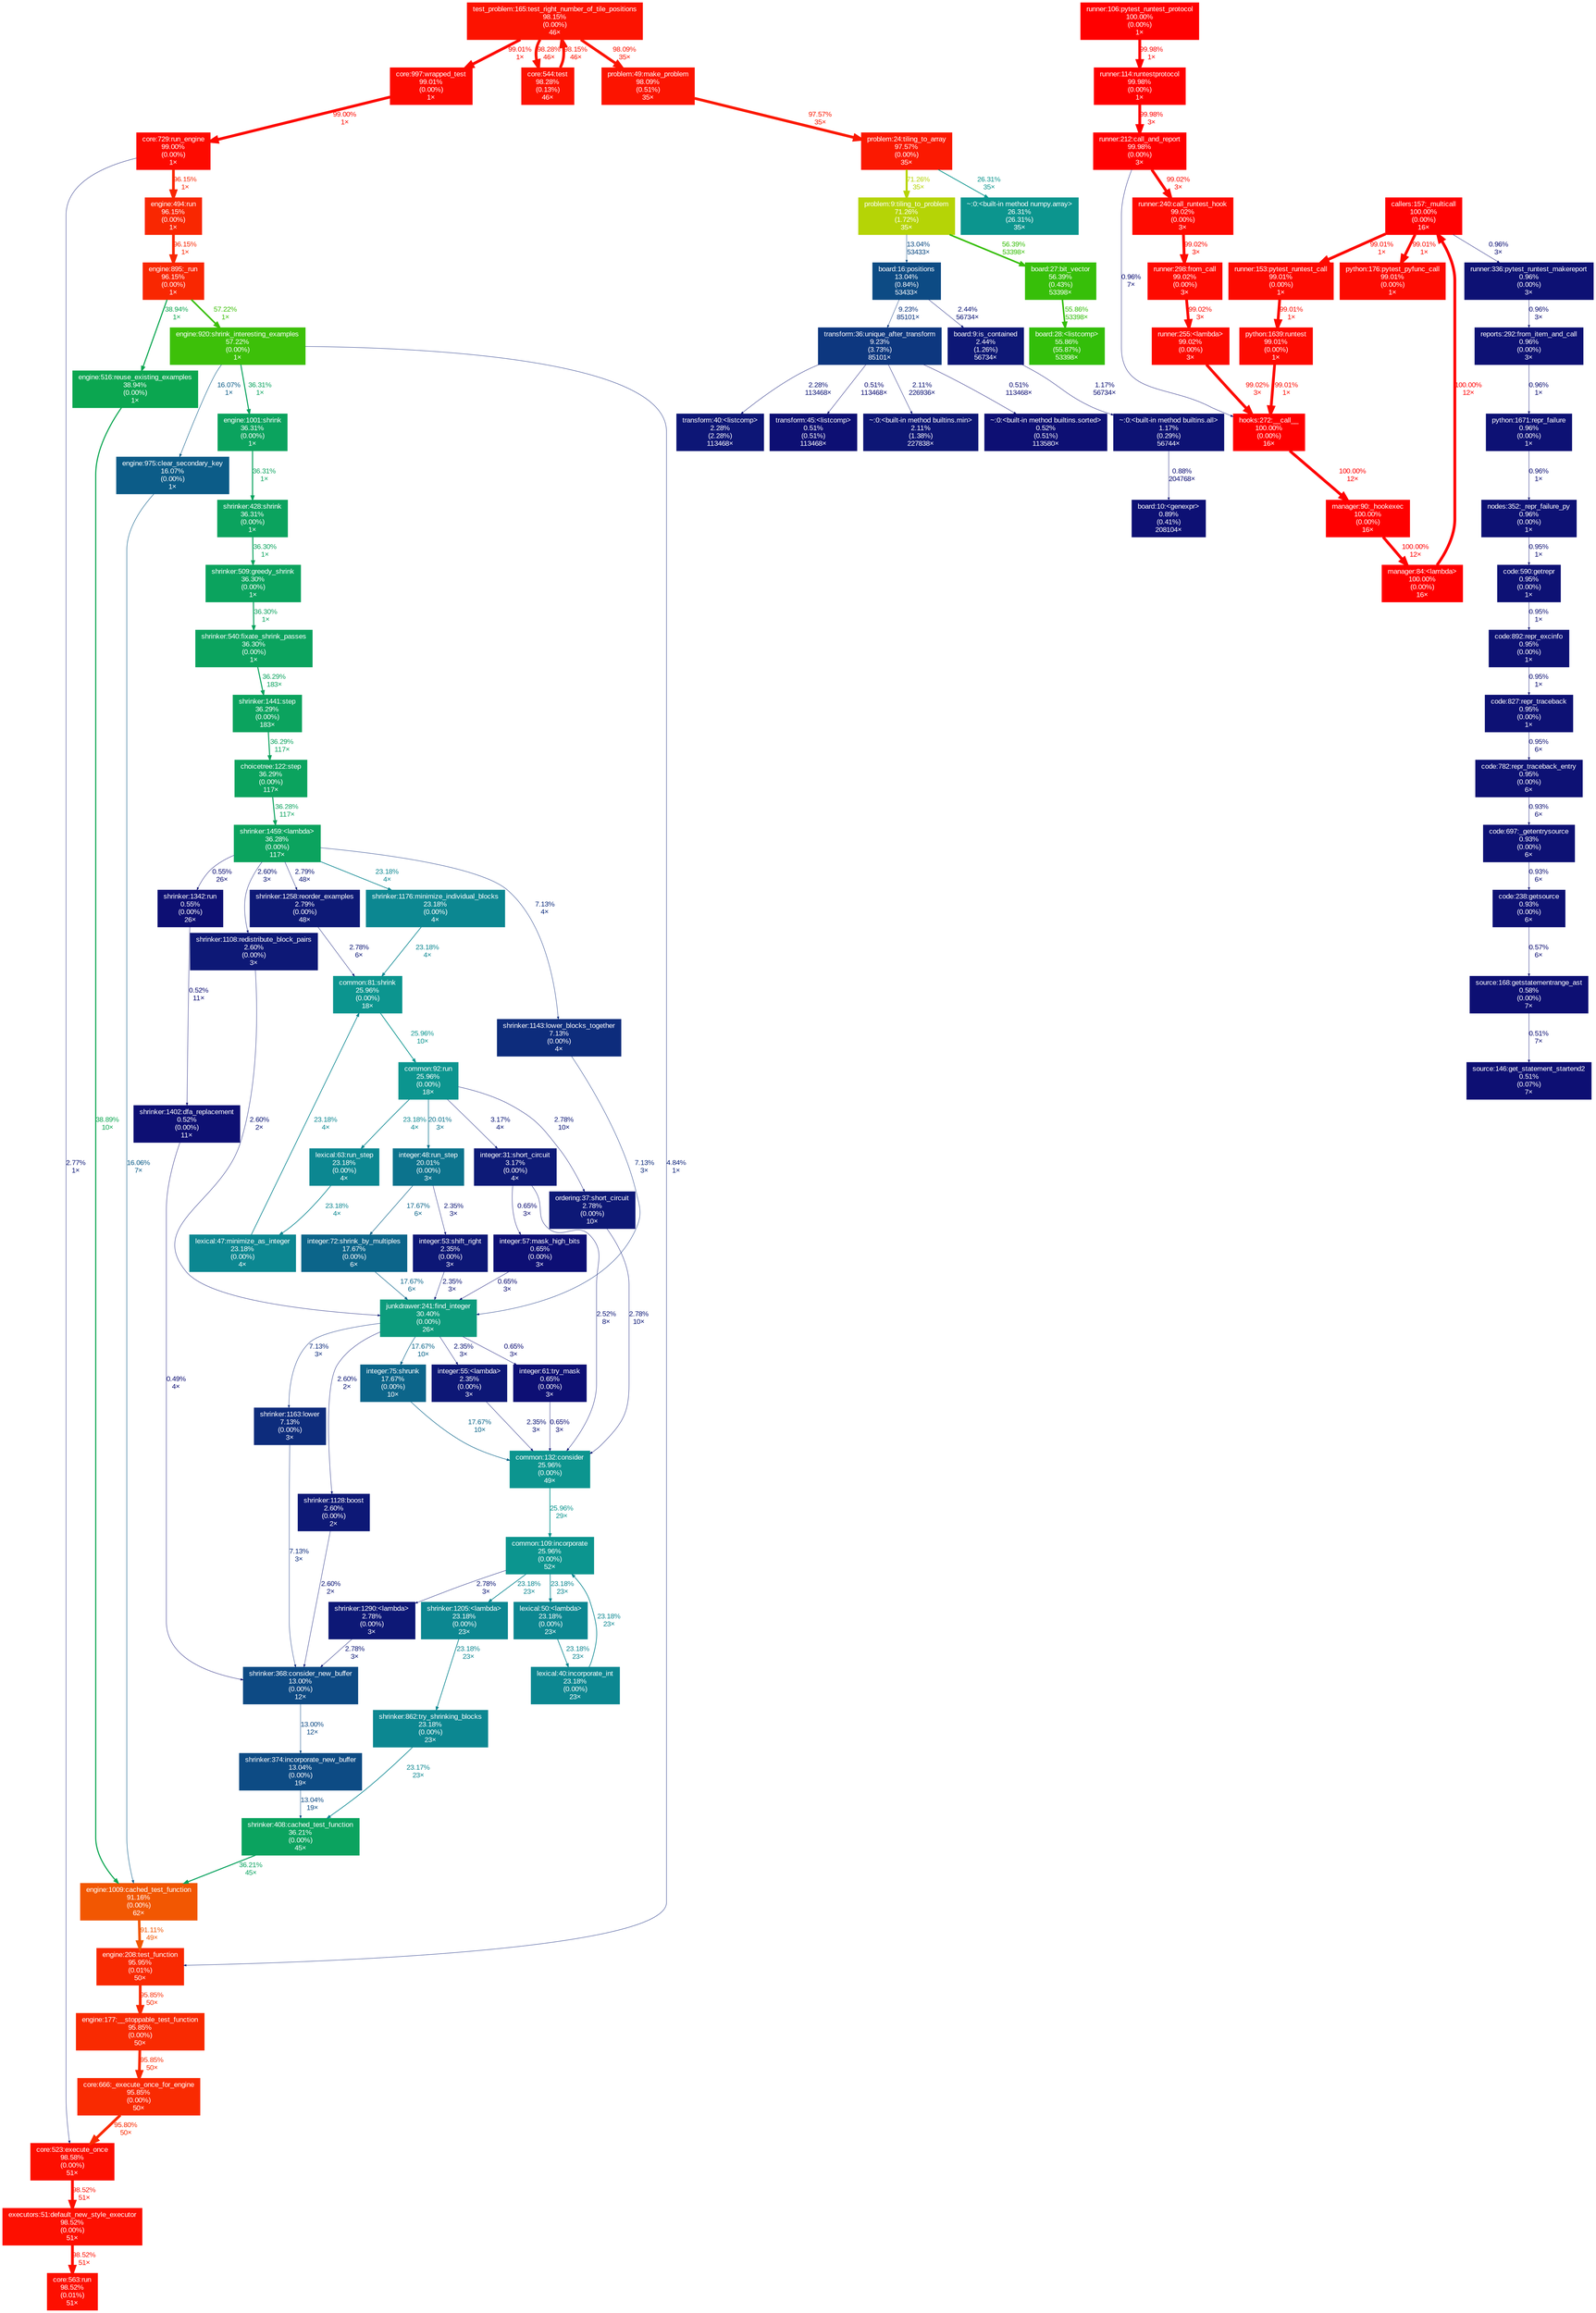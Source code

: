 digraph {
	graph [fontname=Arial, nodesep=0.125, ranksep=0.25];
	node [fontcolor=white, fontname=Arial, height=0, shape=box, style=filled, width=0];
	edge [fontname=Arial];
	5 [color="#fd0a00", fontcolor="#ffffff", fontsize="10.00", label="core:997:wrapped_test\n99.01%\n(0.00%)\n1×", tooltip="/home/jack/.cache/pypoetry/virtualenvs/polyomino-MVGlm9jS-py3.7/lib/python3.7/site-packages/hypothesis/core.py"];
	5 -> 186 [arrowsize="1.00", color="#fd0a00", fontcolor="#fd0a00", fontsize="10.00", label="99.00%\n1×", labeldistance="3.96", penwidth="3.96"];
	8 [color="#ff0000", fontcolor="#ffffff", fontsize="10.00", label="callers:157:_multicall\n100.00%\n(0.00%)\n16×", tooltip="/home/jack/.cache/pypoetry/virtualenvs/polyomino-MVGlm9jS-py3.7/lib/python3.7/site-packages/pluggy/callers.py"];
	8 -> 1059 [arrowsize="1.00", color="#fd0a00", fontcolor="#fd0a00", fontsize="10.00", label="99.01%\n1×", labeldistance="3.96", penwidth="3.96"];
	8 -> 1084 [arrowsize="0.35", color="#0d1174", fontcolor="#0d1174", fontsize="10.00", label="0.96%\n3×", labeldistance="0.50", penwidth="0.50"];
	8 -> 1095 [arrowsize="1.00", color="#fd0a00", fontcolor="#fd0a00", fontsize="10.00", label="99.01%\n1×", labeldistance="3.96", penwidth="3.96"];
	46 [color="#f92a01", fontcolor="#ffffff", fontsize="10.00", label="core:666:_execute_once_for_engine\n95.85%\n(0.00%)\n50×", tooltip="/home/jack/.cache/pypoetry/virtualenvs/polyomino-MVGlm9jS-py3.7/lib/python3.7/site-packages/hypothesis/core.py"];
	46 -> 814 [arrowsize="0.98", color="#f92b01", fontcolor="#f92b01", fontsize="10.00", label="95.80%\n50×", labeldistance="3.83", penwidth="3.83"];
	68 [color="#f92901", fontcolor="#ffffff", fontsize="10.00", label="engine:208:test_function\n95.95%\n(0.01%)\n50×", tooltip="/home/jack/.cache/pypoetry/virtualenvs/polyomino-MVGlm9jS-py3.7/lib/python3.7/site-packages/hypothesis/internal/conjecture/engine.py"];
	68 -> 425 [arrowsize="0.98", color="#f92a01", fontcolor="#f92a01", fontsize="10.00", label="95.85%\n50×", labeldistance="3.83", penwidth="3.83"];
	71 [color="#0d0f73", fontcolor="#ffffff", fontsize="10.00", label="source:168:getstatementrange_ast\n0.58%\n(0.00%)\n7×", tooltip="/home/jack/.cache/pypoetry/virtualenvs/polyomino-MVGlm9jS-py3.7/lib/python3.7/site-packages/_pytest/_code/source.py"];
	71 -> 236 [arrowsize="0.35", color="#0d0f73", fontcolor="#0d0f73", fontsize="10.00", label="0.51%\n7×", labeldistance="0.50", penwidth="0.50"];
	115 [color="#0d377f", fontcolor="#ffffff", fontsize="10.00", label="transform:36:unique_after_transform\n9.23%\n(3.73%)\n85101×", tooltip="/home/jack/polyomino/polyomino/transform.py"];
	115 -> 640 [arrowsize="0.35", color="#0d1675", fontcolor="#0d1675", fontsize="10.00", label="2.11%\n226936×", labeldistance="0.50", penwidth="0.50"];
	115 -> 655 [arrowsize="0.35", color="#0d0f73", fontcolor="#0d0f73", fontsize="10.00", label="0.51%\n113468×", labeldistance="0.50", penwidth="0.50"];
	115 -> 685 [arrowsize="0.35", color="#0d1676", fontcolor="#0d1676", fontsize="10.00", label="2.28%\n113468×", labeldistance="0.50", penwidth="0.50"];
	115 -> 689 [arrowsize="0.35", color="#0d0f73", fontcolor="#0d0f73", fontsize="10.00", label="0.51%\n113468×", labeldistance="0.50", penwidth="0.50"];
	117 [color="#0c958f", fontcolor="#ffffff", fontsize="10.00", label="common:109:incorporate\n25.96%\n(0.00%)\n52×", tooltip="/home/jack/.cache/pypoetry/virtualenvs/polyomino-MVGlm9jS-py3.7/lib/python3.7/site-packages/hypothesis/internal/conjecture/shrinking/common.py"];
	117 -> 735 [arrowsize="0.35", color="#0d1876", fontcolor="#0d1876", fontsize="10.00", label="2.78%\n3×", labeldistance="0.50", penwidth="0.50"];
	117 -> 752 [arrowsize="0.48", color="#0c8791", fontcolor="#0c8791", fontsize="10.00", label="23.18%\n23×", labeldistance="0.93", penwidth="0.93"];
	117 -> 794 [arrowsize="0.48", color="#0c8791", fontcolor="#0c8791", fontsize="10.00", label="23.18%\n23×", labeldistance="0.93", penwidth="0.93"];
	122 [color="#3dc009", fontcolor="#ffffff", fontsize="10.00", label="engine:920:shrink_interesting_examples\n57.22%\n(0.00%)\n1×", tooltip="/home/jack/.cache/pypoetry/virtualenvs/polyomino-MVGlm9jS-py3.7/lib/python3.7/site-packages/hypothesis/internal/conjecture/engine.py"];
	122 -> 68 [arrowsize="0.35", color="#0d2279", fontcolor="#0d2279", fontsize="10.00", label="4.84%\n1×", labeldistance="0.50", penwidth="0.50"];
	122 -> 185 [arrowsize="0.40", color="#0c5c88", fontcolor="#0c5c88", fontsize="10.00", label="16.07%\n1×", labeldistance="0.64", penwidth="0.64"];
	122 -> 737 [arrowsize="0.60", color="#0ba35e", fontcolor="#0ba35e", fontsize="10.00", label="36.31%\n1×", labeldistance="1.45", penwidth="1.45"];
	125 [color="#0d1174", fontcolor="#ffffff", fontsize="10.00", label="code:892:repr_excinfo\n0.95%\n(0.00%)\n1×", tooltip="/home/jack/.cache/pypoetry/virtualenvs/polyomino-MVGlm9jS-py3.7/lib/python3.7/site-packages/_pytest/_code/code.py"];
	125 -> 235 [arrowsize="0.35", color="#0d1174", fontcolor="#0d1174", fontsize="10.00", label="0.95%\n1×", labeldistance="0.50", penwidth="0.50"];
	147 [color="#0d1174", fontcolor="#ffffff", fontsize="10.00", label="code:238:getsource\n0.93%\n(0.00%)\n6×", tooltip="/home/jack/.cache/pypoetry/virtualenvs/polyomino-MVGlm9jS-py3.7/lib/python3.7/site-packages/_pytest/_code/code.py"];
	147 -> 71 [arrowsize="0.35", color="#0d0f73", fontcolor="#0d0f73", fontsize="10.00", label="0.57%\n6×", labeldistance="0.50", penwidth="0.50"];
	148 [color="#ff0000", fontcolor="#ffffff", fontsize="10.00", label="manager:84:<lambda>\n100.00%\n(0.00%)\n16×", tooltip="/home/jack/.cache/pypoetry/virtualenvs/polyomino-MVGlm9jS-py3.7/lib/python3.7/site-packages/pluggy/manager.py"];
	148 -> 8 [arrowsize="1.00", color="#ff0000", fontcolor="#ff0000", fontsize="10.00", label="100.00%\n12×", labeldistance="4.00", penwidth="4.00"];
	173 [color="#ff0000", fontcolor="#ffffff", fontsize="10.00", label="hooks:272:__call__\n100.00%\n(0.00%)\n16×", tooltip="/home/jack/.cache/pypoetry/virtualenvs/polyomino-MVGlm9jS-py3.7/lib/python3.7/site-packages/pluggy/hooks.py"];
	173 -> 1182 [arrowsize="1.00", color="#ff0000", fontcolor="#ff0000", fontsize="10.00", label="100.00%\n12×", labeldistance="4.00", penwidth="4.00"];
	180 [color="#fd0f00", fontcolor="#ffffff", fontsize="10.00", label="core:563:run\n98.52%\n(0.01%)\n51×", tooltip="/home/jack/.cache/pypoetry/virtualenvs/polyomino-MVGlm9jS-py3.7/lib/python3.7/site-packages/hypothesis/core.py"];
	184 [color="#f92701", fontcolor="#ffffff", fontsize="10.00", label="engine:494:run\n96.15%\n(0.00%)\n1×", tooltip="/home/jack/.cache/pypoetry/virtualenvs/polyomino-MVGlm9jS-py3.7/lib/python3.7/site-packages/hypothesis/internal/conjecture/engine.py"];
	184 -> 832 [arrowsize="0.98", color="#f92701", fontcolor="#f92701", fontsize="10.00", label="96.15%\n1×", labeldistance="3.85", penwidth="3.85"];
	185 [color="#0c5c88", fontcolor="#ffffff", fontsize="10.00", label="engine:975:clear_secondary_key\n16.07%\n(0.00%)\n1×", tooltip="/home/jack/.cache/pypoetry/virtualenvs/polyomino-MVGlm9jS-py3.7/lib/python3.7/site-packages/hypothesis/internal/conjecture/engine.py"];
	185 -> 594 [arrowsize="0.40", color="#0c5c88", fontcolor="#0c5c88", fontsize="10.00", label="16.06%\n7×", labeldistance="0.64", penwidth="0.64"];
	186 [color="#fd0a00", fontcolor="#ffffff", fontsize="10.00", label="core:729:run_engine\n99.00%\n(0.00%)\n1×", tooltip="/home/jack/.cache/pypoetry/virtualenvs/polyomino-MVGlm9jS-py3.7/lib/python3.7/site-packages/hypothesis/core.py"];
	186 -> 184 [arrowsize="0.98", color="#f92701", fontcolor="#f92701", fontsize="10.00", label="96.15%\n1×", labeldistance="3.85", penwidth="3.85"];
	186 -> 814 [arrowsize="0.35", color="#0d1876", fontcolor="#0d1876", fontsize="10.00", label="2.77%\n1×", labeldistance="0.50", penwidth="0.50"];
	193 [color="#0d0f74", fontcolor="#ffffff", fontsize="10.00", label="integer:57:mask_high_bits\n0.65%\n(0.00%)\n3×", tooltip="/home/jack/.cache/pypoetry/virtualenvs/polyomino-MVGlm9jS-py3.7/lib/python3.7/site-packages/hypothesis/internal/conjecture/shrinking/integer.py"];
	193 -> 756 [arrowsize="0.35", color="#0d0f74", fontcolor="#0d0f74", fontsize="10.00", label="0.65%\n3×", labeldistance="0.50", penwidth="0.50"];
	206 [color="#b5d406", fontcolor="#ffffff", fontsize="10.00", label="problem:9:tiling_to_problem\n71.26%\n(1.72%)\n35×", tooltip="/home/jack/polyomino/polyomino/problem.py"];
	206 -> 671 [arrowsize="0.36", color="#0d4b84", fontcolor="#0d4b84", fontsize="10.00", label="13.04%\n53433×", labeldistance="0.52", penwidth="0.52"];
	206 -> 672 [arrowsize="0.75", color="#37bf09", fontcolor="#37bf09", fontsize="10.00", label="56.39%\n53398×", labeldistance="2.26", penwidth="2.26"];
	229 [color="#ff0000", fontcolor="#ffffff", fontsize="10.00", label="runner:114:runtestprotocol\n99.98%\n(0.00%)\n1×", tooltip="/home/jack/.cache/pypoetry/virtualenvs/polyomino-MVGlm9jS-py3.7/lib/python3.7/site-packages/_pytest/runner.py"];
	229 -> 1088 [arrowsize="1.00", color="#ff0000", fontcolor="#ff0000", fontsize="10.00", label="99.98%\n3×", labeldistance="4.00", penwidth="4.00"];
	235 [color="#0d1174", fontcolor="#ffffff", fontsize="10.00", label="code:827:repr_traceback\n0.95%\n(0.00%)\n1×", tooltip="/home/jack/.cache/pypoetry/virtualenvs/polyomino-MVGlm9jS-py3.7/lib/python3.7/site-packages/_pytest/_code/code.py"];
	235 -> 251 [arrowsize="0.35", color="#0d1174", fontcolor="#0d1174", fontsize="10.00", label="0.95%\n6×", labeldistance="0.50", penwidth="0.50"];
	236 [color="#0d0f73", fontcolor="#ffffff", fontsize="10.00", label="source:146:get_statement_startend2\n0.51%\n(0.07%)\n7×", tooltip="/home/jack/.cache/pypoetry/virtualenvs/polyomino-MVGlm9jS-py3.7/lib/python3.7/site-packages/_pytest/_code/source.py"];
	249 [color="#0ba650", fontcolor="#ffffff", fontsize="10.00", label="engine:516:reuse_existing_examples\n38.94%\n(0.00%)\n1×", tooltip="/home/jack/.cache/pypoetry/virtualenvs/polyomino-MVGlm9jS-py3.7/lib/python3.7/site-packages/hypothesis/internal/conjecture/engine.py"];
	249 -> 594 [arrowsize="0.62", color="#0ba650", fontcolor="#0ba650", fontsize="10.00", label="38.89%\n10×", labeldistance="1.56", penwidth="1.56"];
	251 [color="#0d1174", fontcolor="#ffffff", fontsize="10.00", label="code:782:repr_traceback_entry\n0.95%\n(0.00%)\n6×", tooltip="/home/jack/.cache/pypoetry/virtualenvs/polyomino-MVGlm9jS-py3.7/lib/python3.7/site-packages/_pytest/_code/code.py"];
	251 -> 1167 [arrowsize="0.35", color="#0d1174", fontcolor="#0d1174", fontsize="10.00", label="0.93%\n6×", labeldistance="0.50", penwidth="0.50"];
	265 [color="#0ba35e", fontcolor="#ffffff", fontsize="10.00", label="shrinker:540:fixate_shrink_passes\n36.30%\n(0.00%)\n1×", tooltip="/home/jack/.cache/pypoetry/virtualenvs/polyomino-MVGlm9jS-py3.7/lib/python3.7/site-packages/hypothesis/internal/conjecture/shrinker.py"];
	265 -> 584 [arrowsize="0.60", color="#0ba35e", fontcolor="#0ba35e", fontsize="10.00", label="36.29%\n183×", labeldistance="1.45", penwidth="1.45"];
	277 [color="#0d4a84", fontcolor="#ffffff", fontsize="10.00", label="shrinker:368:consider_new_buffer\n13.00%\n(0.00%)\n12×", tooltip="/home/jack/.cache/pypoetry/virtualenvs/polyomino-MVGlm9jS-py3.7/lib/python3.7/site-packages/hypothesis/internal/conjecture/shrinker.py"];
	277 -> 278 [arrowsize="0.36", color="#0d4a84", fontcolor="#0d4a84", fontsize="10.00", label="13.00%\n12×", labeldistance="0.52", penwidth="0.52"];
	278 [color="#0d4b84", fontcolor="#ffffff", fontsize="10.00", label="shrinker:374:incorporate_new_buffer\n13.04%\n(0.00%)\n19×", tooltip="/home/jack/.cache/pypoetry/virtualenvs/polyomino-MVGlm9jS-py3.7/lib/python3.7/site-packages/hypothesis/internal/conjecture/shrinker.py"];
	278 -> 733 [arrowsize="0.36", color="#0d4b84", fontcolor="#0d4b84", fontsize="10.00", label="13.04%\n19×", labeldistance="0.52", penwidth="0.52"];
	298 [color="#fe0a00", fontcolor="#ffffff", fontsize="10.00", label="runner:298:from_call\n99.02%\n(0.00%)\n3×", tooltip="/home/jack/.cache/pypoetry/virtualenvs/polyomino-MVGlm9jS-py3.7/lib/python3.7/site-packages/_pytest/runner.py"];
	298 -> 1089 [arrowsize="1.00", color="#fd0a00", fontcolor="#fd0a00", fontsize="10.00", label="99.02%\n3×", labeldistance="3.96", penwidth="3.96"];
	302 [color="#fc1200", fontcolor="#ffffff", fontsize="10.00", label="core:544:test\n98.28%\n(0.13%)\n46×", tooltip="/home/jack/.cache/pypoetry/virtualenvs/polyomino-MVGlm9jS-py3.7/lib/python3.7/site-packages/hypothesis/core.py"];
	302 -> 668 [arrowsize="0.99", color="#fc1300", fontcolor="#fc1300", fontsize="10.00", label="98.15%\n46×", labeldistance="3.93", penwidth="3.93"];
	317 [color="#0d1174", fontcolor="#ffffff", fontsize="10.00", label="nodes:352:_repr_failure_py\n0.96%\n(0.00%)\n1×", tooltip="/home/jack/.cache/pypoetry/virtualenvs/polyomino-MVGlm9jS-py3.7/lib/python3.7/site-packages/_pytest/nodes.py"];
	317 -> 1132 [arrowsize="0.35", color="#0d1174", fontcolor="#0d1174", fontsize="10.00", label="0.95%\n1×", labeldistance="0.50", penwidth="0.50"];
	425 [color="#f92a01", fontcolor="#ffffff", fontsize="10.00", label="engine:177:__stoppable_test_function\n95.85%\n(0.00%)\n50×", tooltip="/home/jack/.cache/pypoetry/virtualenvs/polyomino-MVGlm9jS-py3.7/lib/python3.7/site-packages/hypothesis/internal/conjecture/engine.py"];
	425 -> 46 [arrowsize="0.98", color="#f92a01", fontcolor="#f92a01", fontsize="10.00", label="95.85%\n50×", labeldistance="3.83", penwidth="3.83"];
	434 [color="#0d1274", fontcolor="#ffffff", fontsize="10.00", label="~:0:<built-in method builtins.all>\n1.17%\n(0.29%)\n56744×", tooltip="~"];
	434 -> 675 [arrowsize="0.35", color="#0d1074", fontcolor="#0d1074", fontsize="10.00", label="0.88%\n204768×", labeldistance="0.50", penwidth="0.50"];
	435 [color="#0d1776", fontcolor="#ffffff", fontsize="10.00", label="board:9:is_contained\n2.44%\n(1.26%)\n56734×", tooltip="/home/jack/polyomino/polyomino/board.py"];
	435 -> 434 [arrowsize="0.35", color="#0d1274", fontcolor="#0d1274", fontsize="10.00", label="1.17%\n56734×", labeldistance="0.50", penwidth="0.50"];
	438 [color="#0ba35e", fontcolor="#ffffff", fontsize="10.00", label="shrinker:428:shrink\n36.31%\n(0.00%)\n1×", tooltip="/home/jack/.cache/pypoetry/virtualenvs/polyomino-MVGlm9jS-py3.7/lib/python3.7/site-packages/hypothesis/internal/conjecture/shrinker.py"];
	438 -> 739 [arrowsize="0.60", color="#0ba35e", fontcolor="#0ba35e", fontsize="10.00", label="36.30%\n1×", labeldistance="1.45", penwidth="1.45"];
	529 [color="#0d1174", fontcolor="#ffffff", fontsize="10.00", label="reports:292:from_item_and_call\n0.96%\n(0.00%)\n3×", tooltip="/home/jack/.cache/pypoetry/virtualenvs/polyomino-MVGlm9jS-py3.7/lib/python3.7/site-packages/_pytest/reports.py"];
	529 -> 1060 [arrowsize="0.35", color="#0d1174", fontcolor="#0d1174", fontsize="10.00", label="0.96%\n1×", labeldistance="0.50", penwidth="0.50"];
	575 [color="#0c8791", fontcolor="#ffffff", fontsize="10.00", label="shrinker:862:try_shrinking_blocks\n23.18%\n(0.00%)\n23×", tooltip="/home/jack/.cache/pypoetry/virtualenvs/polyomino-MVGlm9jS-py3.7/lib/python3.7/site-packages/hypothesis/internal/conjecture/shrinker.py"];
	575 -> 733 [arrowsize="0.48", color="#0c8791", fontcolor="#0c8791", fontsize="10.00", label="23.17%\n23×", labeldistance="0.93", penwidth="0.93"];
	577 [color="#0d1876", fontcolor="#ffffff", fontsize="10.00", label="shrinker:1108:redistribute_block_pairs\n2.60%\n(0.00%)\n3×", tooltip="/home/jack/.cache/pypoetry/virtualenvs/polyomino-MVGlm9jS-py3.7/lib/python3.7/site-packages/hypothesis/internal/conjecture/shrinker.py"];
	577 -> 756 [arrowsize="0.35", color="#0d1876", fontcolor="#0d1876", fontsize="10.00", label="2.60%\n2×", labeldistance="0.50", penwidth="0.50"];
	578 [color="#0d2c7c", fontcolor="#ffffff", fontsize="10.00", label="shrinker:1163:lower\n7.13%\n(0.00%)\n3×", tooltip="/home/jack/.cache/pypoetry/virtualenvs/polyomino-MVGlm9jS-py3.7/lib/python3.7/site-packages/hypothesis/internal/conjecture/shrinker.py"];
	578 -> 277 [arrowsize="0.35", color="#0d2c7c", fontcolor="#0d2c7c", fontsize="10.00", label="7.13%\n3×", labeldistance="0.50", penwidth="0.50"];
	579 [color="#0d2c7c", fontcolor="#ffffff", fontsize="10.00", label="shrinker:1143:lower_blocks_together\n7.13%\n(0.00%)\n4×", tooltip="/home/jack/.cache/pypoetry/virtualenvs/polyomino-MVGlm9jS-py3.7/lib/python3.7/site-packages/hypothesis/internal/conjecture/shrinker.py"];
	579 -> 756 [arrowsize="0.35", color="#0d2c7c", fontcolor="#0d2c7c", fontsize="10.00", label="7.13%\n3×", labeldistance="0.50", penwidth="0.50"];
	580 [color="#0c8791", fontcolor="#ffffff", fontsize="10.00", label="shrinker:1176:minimize_individual_blocks\n23.18%\n(0.00%)\n4×", tooltip="/home/jack/.cache/pypoetry/virtualenvs/polyomino-MVGlm9jS-py3.7/lib/python3.7/site-packages/hypothesis/internal/conjecture/shrinker.py"];
	580 -> 775 [arrowsize="0.48", color="#0c8791", fontcolor="#0c8791", fontsize="10.00", label="23.18%\n4×", labeldistance="0.93", penwidth="0.93"];
	581 [color="#0d1976", fontcolor="#ffffff", fontsize="10.00", label="shrinker:1258:reorder_examples\n2.79%\n(0.00%)\n48×", tooltip="/home/jack/.cache/pypoetry/virtualenvs/polyomino-MVGlm9jS-py3.7/lib/python3.7/site-packages/hypothesis/internal/conjecture/shrinker.py"];
	581 -> 775 [arrowsize="0.35", color="#0d1876", fontcolor="#0d1876", fontsize="10.00", label="2.78%\n6×", labeldistance="0.50", penwidth="0.50"];
	584 [color="#0ba35e", fontcolor="#ffffff", fontsize="10.00", label="shrinker:1441:step\n36.29%\n(0.00%)\n183×", tooltip="/home/jack/.cache/pypoetry/virtualenvs/polyomino-MVGlm9jS-py3.7/lib/python3.7/site-packages/hypothesis/internal/conjecture/shrinker.py"];
	584 -> 764 [arrowsize="0.60", color="#0ba35e", fontcolor="#0ba35e", fontsize="10.00", label="36.29%\n117×", labeldistance="1.45", penwidth="1.45"];
	594 [color="#f25702", fontcolor="#ffffff", fontsize="10.00", label="engine:1009:cached_test_function\n91.16%\n(0.00%)\n62×", tooltip="/home/jack/.cache/pypoetry/virtualenvs/polyomino-MVGlm9jS-py3.7/lib/python3.7/site-packages/hypothesis/internal/conjecture/engine.py"];
	594 -> 68 [arrowsize="0.95", color="#f15702", fontcolor="#f15702", fontsize="10.00", label="91.11%\n49×", labeldistance="3.64", penwidth="3.64"];
	640 [color="#0d1675", fontcolor="#ffffff", fontsize="10.00", label="~:0:<built-in method builtins.min>\n2.11%\n(1.38%)\n227838×", tooltip="~"];
	642 [color="#0d0f73", fontcolor="#ffffff", fontsize="10.00", label="shrinker:1402:dfa_replacement\n0.52%\n(0.00%)\n11×", tooltip="/home/jack/.cache/pypoetry/virtualenvs/polyomino-MVGlm9jS-py3.7/lib/python3.7/site-packages/hypothesis/internal/conjecture/shrinker.py"];
	642 -> 277 [arrowsize="0.35", color="#0d0f73", fontcolor="#0d0f73", fontsize="10.00", label="0.49%\n4×", labeldistance="0.50", penwidth="0.50"];
	655 [color="#0d0f73", fontcolor="#ffffff", fontsize="10.00", label="~:0:<built-in method builtins.sorted>\n0.52%\n(0.51%)\n113580×", tooltip="~"];
	658 [color="#0d1876", fontcolor="#ffffff", fontsize="10.00", label="ordering:37:short_circuit\n2.78%\n(0.00%)\n10×", tooltip="/home/jack/.cache/pypoetry/virtualenvs/polyomino-MVGlm9jS-py3.7/lib/python3.7/site-packages/hypothesis/internal/conjecture/shrinking/ordering.py"];
	658 -> 781 [arrowsize="0.35", color="#0d1876", fontcolor="#0d1876", fontsize="10.00", label="2.78%\n10×", labeldistance="0.50", penwidth="0.50"];
	668 [color="#fc1300", fontcolor="#ffffff", fontsize="10.00", label="test_problem:165:test_right_number_of_tile_positions\n98.15%\n(0.00%)\n46×", tooltip="/home/jack/polyomino/tests/test_problem.py"];
	668 -> 5 [arrowsize="1.00", color="#fd0a00", fontcolor="#fd0a00", fontsize="10.00", label="99.01%\n1×", labeldistance="3.96", penwidth="3.96"];
	668 -> 302 [arrowsize="0.99", color="#fc1200", fontcolor="#fc1200", fontsize="10.00", label="98.28%\n46×", labeldistance="3.93", penwidth="3.93"];
	668 -> 699 [arrowsize="0.99", color="#fc1400", fontcolor="#fc1400", fontsize="10.00", label="98.09%\n35×", labeldistance="3.92", penwidth="3.92"];
	671 [color="#0d4b84", fontcolor="#ffffff", fontsize="10.00", label="board:16:positions\n13.04%\n(0.84%)\n53433×", tooltip="/home/jack/polyomino/polyomino/board.py"];
	671 -> 115 [arrowsize="0.35", color="#0d377f", fontcolor="#0d377f", fontsize="10.00", label="9.23%\n85101×", labeldistance="0.50", penwidth="0.50"];
	671 -> 435 [arrowsize="0.35", color="#0d1776", fontcolor="#0d1776", fontsize="10.00", label="2.44%\n56734×", labeldistance="0.50", penwidth="0.50"];
	672 [color="#37bf09", fontcolor="#ffffff", fontsize="10.00", label="board:27:bit_vector\n56.39%\n(0.43%)\n53398×", tooltip="/home/jack/polyomino/polyomino/board.py"];
	672 -> 702 [arrowsize="0.75", color="#33be09", fontcolor="#33be09", fontsize="10.00", label="55.86%\n53398×", labeldistance="2.23", penwidth="2.23"];
	675 [color="#0d1074", fontcolor="#ffffff", fontsize="10.00", label="board:10:<genexpr>\n0.89%\n(0.41%)\n208104×", tooltip="/home/jack/polyomino/polyomino/board.py"];
	685 [color="#0d1676", fontcolor="#ffffff", fontsize="10.00", label="transform:40:<listcomp>\n2.28%\n(2.28%)\n113468×", tooltip="/home/jack/polyomino/polyomino/transform.py"];
	689 [color="#0d0f73", fontcolor="#ffffff", fontsize="10.00", label="transform:45:<listcomp>\n0.51%\n(0.51%)\n113468×", tooltip="/home/jack/polyomino/polyomino/transform.py"];
	699 [color="#fc1400", fontcolor="#ffffff", fontsize="10.00", label="problem:49:make_problem\n98.09%\n(0.51%)\n35×", tooltip="/home/jack/polyomino/polyomino/problem.py"];
	699 -> 707 [arrowsize="0.99", color="#fb1901", fontcolor="#fb1901", fontsize="10.00", label="97.57%\n35×", labeldistance="3.90", penwidth="3.90"];
	702 [color="#33be09", fontcolor="#ffffff", fontsize="10.00", label="board:28:<listcomp>\n55.86%\n(55.87%)\n53398×", tooltip="/home/jack/polyomino/polyomino/board.py"];
	706 [color="#0c958e", fontcolor="#ffffff", fontsize="10.00", label="~:0:<built-in method numpy.array>\n26.31%\n(26.31%)\n35×", tooltip="~"];
	707 [color="#fb1901", fontcolor="#ffffff", fontsize="10.00", label="problem:24:tiling_to_array\n97.57%\n(0.00%)\n35×", tooltip="/home/jack/polyomino/polyomino/problem.py"];
	707 -> 206 [arrowsize="0.84", color="#b5d406", fontcolor="#b5d406", fontsize="10.00", label="71.26%\n35×", labeldistance="2.85", penwidth="2.85"];
	707 -> 706 [arrowsize="0.51", color="#0c958e", fontcolor="#0c958e", fontsize="10.00", label="26.31%\n35×", labeldistance="1.05", penwidth="1.05"];
	733 [color="#0ba35f", fontcolor="#ffffff", fontsize="10.00", label="shrinker:408:cached_test_function\n36.21%\n(0.00%)\n45×", tooltip="/home/jack/.cache/pypoetry/virtualenvs/polyomino-MVGlm9jS-py3.7/lib/python3.7/site-packages/hypothesis/internal/conjecture/shrinker.py"];
	733 -> 594 [arrowsize="0.60", color="#0ba35f", fontcolor="#0ba35f", fontsize="10.00", label="36.21%\n45×", labeldistance="1.45", penwidth="1.45"];
	734 [color="#0d1876", fontcolor="#ffffff", fontsize="10.00", label="shrinker:1128:boost\n2.60%\n(0.00%)\n2×", tooltip="/home/jack/.cache/pypoetry/virtualenvs/polyomino-MVGlm9jS-py3.7/lib/python3.7/site-packages/hypothesis/internal/conjecture/shrinker.py"];
	734 -> 277 [arrowsize="0.35", color="#0d1876", fontcolor="#0d1876", fontsize="10.00", label="2.60%\n2×", labeldistance="0.50", penwidth="0.50"];
	735 [color="#0d1876", fontcolor="#ffffff", fontsize="10.00", label="shrinker:1290:<lambda>\n2.78%\n(0.00%)\n3×", tooltip="/home/jack/.cache/pypoetry/virtualenvs/polyomino-MVGlm9jS-py3.7/lib/python3.7/site-packages/hypothesis/internal/conjecture/shrinker.py"];
	735 -> 277 [arrowsize="0.35", color="#0d1876", fontcolor="#0d1876", fontsize="10.00", label="2.78%\n3×", labeldistance="0.50", penwidth="0.50"];
	737 [color="#0ba35e", fontcolor="#ffffff", fontsize="10.00", label="engine:1001:shrink\n36.31%\n(0.00%)\n1×", tooltip="/home/jack/.cache/pypoetry/virtualenvs/polyomino-MVGlm9jS-py3.7/lib/python3.7/site-packages/hypothesis/internal/conjecture/engine.py"];
	737 -> 438 [arrowsize="0.60", color="#0ba35e", fontcolor="#0ba35e", fontsize="10.00", label="36.31%\n1×", labeldistance="1.45", penwidth="1.45"];
	739 [color="#0ba35e", fontcolor="#ffffff", fontsize="10.00", label="shrinker:509:greedy_shrink\n36.30%\n(0.00%)\n1×", tooltip="/home/jack/.cache/pypoetry/virtualenvs/polyomino-MVGlm9jS-py3.7/lib/python3.7/site-packages/hypothesis/internal/conjecture/shrinker.py"];
	739 -> 265 [arrowsize="0.60", color="#0ba35e", fontcolor="#0ba35e", fontsize="10.00", label="36.30%\n1×", labeldistance="1.45", penwidth="1.45"];
	748 [color="#0ba35e", fontcolor="#ffffff", fontsize="10.00", label="shrinker:1459:<lambda>\n36.28%\n(0.00%)\n117×", tooltip="/home/jack/.cache/pypoetry/virtualenvs/polyomino-MVGlm9jS-py3.7/lib/python3.7/site-packages/hypothesis/internal/conjecture/shrinker.py"];
	748 -> 577 [arrowsize="0.35", color="#0d1876", fontcolor="#0d1876", fontsize="10.00", label="2.60%\n3×", labeldistance="0.50", penwidth="0.50"];
	748 -> 579 [arrowsize="0.35", color="#0d2c7c", fontcolor="#0d2c7c", fontsize="10.00", label="7.13%\n4×", labeldistance="0.50", penwidth="0.50"];
	748 -> 580 [arrowsize="0.48", color="#0c8791", fontcolor="#0c8791", fontsize="10.00", label="23.18%\n4×", labeldistance="0.93", penwidth="0.93"];
	748 -> 581 [arrowsize="0.35", color="#0d1976", fontcolor="#0d1976", fontsize="10.00", label="2.79%\n48×", labeldistance="0.50", penwidth="0.50"];
	748 -> 763 [arrowsize="0.35", color="#0d0f73", fontcolor="#0d0f73", fontsize="10.00", label="0.55%\n26×", labeldistance="0.50", penwidth="0.50"];
	752 [color="#0c8791", fontcolor="#ffffff", fontsize="10.00", label="shrinker:1205:<lambda>\n23.18%\n(0.00%)\n23×", tooltip="/home/jack/.cache/pypoetry/virtualenvs/polyomino-MVGlm9jS-py3.7/lib/python3.7/site-packages/hypothesis/internal/conjecture/shrinker.py"];
	752 -> 575 [arrowsize="0.48", color="#0c8791", fontcolor="#0c8791", fontsize="10.00", label="23.18%\n23×", labeldistance="0.93", penwidth="0.93"];
	756 [color="#0c9b7c", fontcolor="#ffffff", fontsize="10.00", label="junkdrawer:241:find_integer\n30.40%\n(0.00%)\n26×", tooltip="/home/jack/.cache/pypoetry/virtualenvs/polyomino-MVGlm9jS-py3.7/lib/python3.7/site-packages/hypothesis/internal/conjecture/junkdrawer.py"];
	756 -> 578 [arrowsize="0.35", color="#0d2c7c", fontcolor="#0d2c7c", fontsize="10.00", label="7.13%\n3×", labeldistance="0.50", penwidth="0.50"];
	756 -> 734 [arrowsize="0.35", color="#0d1876", fontcolor="#0d1876", fontsize="10.00", label="2.60%\n2×", labeldistance="0.50", penwidth="0.50"];
	756 -> 784 [arrowsize="0.35", color="#0d1776", fontcolor="#0d1776", fontsize="10.00", label="2.35%\n3×", labeldistance="0.50", penwidth="0.50"];
	756 -> 785 [arrowsize="0.35", color="#0d0f74", fontcolor="#0d0f74", fontsize="10.00", label="0.65%\n3×", labeldistance="0.50", penwidth="0.50"];
	756 -> 786 [arrowsize="0.42", color="#0c658a", fontcolor="#0c658a", fontsize="10.00", label="17.67%\n10×", labeldistance="0.71", penwidth="0.71"];
	763 [color="#0d0f73", fontcolor="#ffffff", fontsize="10.00", label="shrinker:1342:run\n0.55%\n(0.00%)\n26×", tooltip="/home/jack/.cache/pypoetry/virtualenvs/polyomino-MVGlm9jS-py3.7/lib/python3.7/site-packages/hypothesis/internal/conjecture/shrinker.py"];
	763 -> 642 [arrowsize="0.35", color="#0d0f73", fontcolor="#0d0f73", fontsize="10.00", label="0.52%\n11×", labeldistance="0.50", penwidth="0.50"];
	764 [color="#0ba35e", fontcolor="#ffffff", fontsize="10.00", label="choicetree:122:step\n36.29%\n(0.00%)\n117×", tooltip="/home/jack/.cache/pypoetry/virtualenvs/polyomino-MVGlm9jS-py3.7/lib/python3.7/site-packages/hypothesis/internal/conjecture/choicetree.py"];
	764 -> 748 [arrowsize="0.60", color="#0ba35e", fontcolor="#0ba35e", fontsize="10.00", label="36.28%\n117×", labeldistance="1.45", penwidth="1.45"];
	775 [color="#0c958f", fontcolor="#ffffff", fontsize="10.00", label="common:81:shrink\n25.96%\n(0.00%)\n18×", tooltip="/home/jack/.cache/pypoetry/virtualenvs/polyomino-MVGlm9jS-py3.7/lib/python3.7/site-packages/hypothesis/internal/conjecture/shrinking/common.py"];
	775 -> 778 [arrowsize="0.51", color="#0c958f", fontcolor="#0c958f", fontsize="10.00", label="25.96%\n10×", labeldistance="1.04", penwidth="1.04"];
	778 [color="#0c958f", fontcolor="#ffffff", fontsize="10.00", label="common:92:run\n25.96%\n(0.00%)\n18×", tooltip="/home/jack/.cache/pypoetry/virtualenvs/polyomino-MVGlm9jS-py3.7/lib/python3.7/site-packages/hypothesis/internal/conjecture/shrinking/common.py"];
	778 -> 658 [arrowsize="0.35", color="#0d1876", fontcolor="#0d1876", fontsize="10.00", label="2.78%\n10×", labeldistance="0.50", penwidth="0.50"];
	778 -> 783 [arrowsize="0.35", color="#0d1a77", fontcolor="#0d1a77", fontsize="10.00", label="3.17%\n4×", labeldistance="0.50", penwidth="0.50"];
	778 -> 791 [arrowsize="0.45", color="#0c738d", fontcolor="#0c738d", fontsize="10.00", label="20.01%\n3×", labeldistance="0.80", penwidth="0.80"];
	778 -> 796 [arrowsize="0.48", color="#0c8791", fontcolor="#0c8791", fontsize="10.00", label="23.18%\n4×", labeldistance="0.93", penwidth="0.93"];
	779 [color="#0c8791", fontcolor="#ffffff", fontsize="10.00", label="lexical:47:minimize_as_integer\n23.18%\n(0.00%)\n4×", tooltip="/home/jack/.cache/pypoetry/virtualenvs/polyomino-MVGlm9jS-py3.7/lib/python3.7/site-packages/hypothesis/internal/conjecture/shrinking/lexical.py"];
	779 -> 775 [arrowsize="0.48", color="#0c8791", fontcolor="#0c8791", fontsize="10.00", label="23.18%\n4×", labeldistance="0.93", penwidth="0.93"];
	781 [color="#0c958f", fontcolor="#ffffff", fontsize="10.00", label="common:132:consider\n25.96%\n(0.00%)\n49×", tooltip="/home/jack/.cache/pypoetry/virtualenvs/polyomino-MVGlm9jS-py3.7/lib/python3.7/site-packages/hypothesis/internal/conjecture/shrinking/common.py"];
	781 -> 117 [arrowsize="0.51", color="#0c958f", fontcolor="#0c958f", fontsize="10.00", label="25.96%\n29×", labeldistance="1.04", penwidth="1.04"];
	782 [color="#0c8791", fontcolor="#ffffff", fontsize="10.00", label="lexical:40:incorporate_int\n23.18%\n(0.00%)\n23×", tooltip="/home/jack/.cache/pypoetry/virtualenvs/polyomino-MVGlm9jS-py3.7/lib/python3.7/site-packages/hypothesis/internal/conjecture/shrinking/lexical.py"];
	782 -> 117 [arrowsize="0.48", color="#0c8791", fontcolor="#0c8791", fontsize="10.00", label="23.18%\n23×", labeldistance="0.93", penwidth="0.93"];
	783 [color="#0d1a77", fontcolor="#ffffff", fontsize="10.00", label="integer:31:short_circuit\n3.17%\n(0.00%)\n4×", tooltip="/home/jack/.cache/pypoetry/virtualenvs/polyomino-MVGlm9jS-py3.7/lib/python3.7/site-packages/hypothesis/internal/conjecture/shrinking/integer.py"];
	783 -> 193 [arrowsize="0.35", color="#0d0f74", fontcolor="#0d0f74", fontsize="10.00", label="0.65%\n3×", labeldistance="0.50", penwidth="0.50"];
	783 -> 781 [arrowsize="0.35", color="#0d1776", fontcolor="#0d1776", fontsize="10.00", label="2.52%\n8×", labeldistance="0.50", penwidth="0.50"];
	784 [color="#0d1776", fontcolor="#ffffff", fontsize="10.00", label="integer:55:<lambda>\n2.35%\n(0.00%)\n3×", tooltip="/home/jack/.cache/pypoetry/virtualenvs/polyomino-MVGlm9jS-py3.7/lib/python3.7/site-packages/hypothesis/internal/conjecture/shrinking/integer.py"];
	784 -> 781 [arrowsize="0.35", color="#0d1776", fontcolor="#0d1776", fontsize="10.00", label="2.35%\n3×", labeldistance="0.50", penwidth="0.50"];
	785 [color="#0d0f74", fontcolor="#ffffff", fontsize="10.00", label="integer:61:try_mask\n0.65%\n(0.00%)\n3×", tooltip="/home/jack/.cache/pypoetry/virtualenvs/polyomino-MVGlm9jS-py3.7/lib/python3.7/site-packages/hypothesis/internal/conjecture/shrinking/integer.py"];
	785 -> 781 [arrowsize="0.35", color="#0d0f74", fontcolor="#0d0f74", fontsize="10.00", label="0.65%\n3×", labeldistance="0.50", penwidth="0.50"];
	786 [color="#0c658a", fontcolor="#ffffff", fontsize="10.00", label="integer:75:shrunk\n17.67%\n(0.00%)\n10×", tooltip="/home/jack/.cache/pypoetry/virtualenvs/polyomino-MVGlm9jS-py3.7/lib/python3.7/site-packages/hypothesis/internal/conjecture/shrinking/integer.py"];
	786 -> 781 [arrowsize="0.42", color="#0c658a", fontcolor="#0c658a", fontsize="10.00", label="17.67%\n10×", labeldistance="0.71", penwidth="0.71"];
	791 [color="#0c738d", fontcolor="#ffffff", fontsize="10.00", label="integer:48:run_step\n20.01%\n(0.00%)\n3×", tooltip="/home/jack/.cache/pypoetry/virtualenvs/polyomino-MVGlm9jS-py3.7/lib/python3.7/site-packages/hypothesis/internal/conjecture/shrinking/integer.py"];
	791 -> 792 [arrowsize="0.35", color="#0d1776", fontcolor="#0d1776", fontsize="10.00", label="2.35%\n3×", labeldistance="0.50", penwidth="0.50"];
	791 -> 793 [arrowsize="0.42", color="#0c658a", fontcolor="#0c658a", fontsize="10.00", label="17.67%\n6×", labeldistance="0.71", penwidth="0.71"];
	792 [color="#0d1776", fontcolor="#ffffff", fontsize="10.00", label="integer:53:shift_right\n2.35%\n(0.00%)\n3×", tooltip="/home/jack/.cache/pypoetry/virtualenvs/polyomino-MVGlm9jS-py3.7/lib/python3.7/site-packages/hypothesis/internal/conjecture/shrinking/integer.py"];
	792 -> 756 [arrowsize="0.35", color="#0d1776", fontcolor="#0d1776", fontsize="10.00", label="2.35%\n3×", labeldistance="0.50", penwidth="0.50"];
	793 [color="#0c658a", fontcolor="#ffffff", fontsize="10.00", label="integer:72:shrink_by_multiples\n17.67%\n(0.00%)\n6×", tooltip="/home/jack/.cache/pypoetry/virtualenvs/polyomino-MVGlm9jS-py3.7/lib/python3.7/site-packages/hypothesis/internal/conjecture/shrinking/integer.py"];
	793 -> 756 [arrowsize="0.42", color="#0c658a", fontcolor="#0c658a", fontsize="10.00", label="17.67%\n6×", labeldistance="0.71", penwidth="0.71"];
	794 [color="#0c8791", fontcolor="#ffffff", fontsize="10.00", label="lexical:50:<lambda>\n23.18%\n(0.00%)\n23×", tooltip="/home/jack/.cache/pypoetry/virtualenvs/polyomino-MVGlm9jS-py3.7/lib/python3.7/site-packages/hypothesis/internal/conjecture/shrinking/lexical.py"];
	794 -> 782 [arrowsize="0.48", color="#0c8791", fontcolor="#0c8791", fontsize="10.00", label="23.18%\n23×", labeldistance="0.93", penwidth="0.93"];
	796 [color="#0c8791", fontcolor="#ffffff", fontsize="10.00", label="lexical:63:run_step\n23.18%\n(0.00%)\n4×", tooltip="/home/jack/.cache/pypoetry/virtualenvs/polyomino-MVGlm9jS-py3.7/lib/python3.7/site-packages/hypothesis/internal/conjecture/shrinking/lexical.py"];
	796 -> 779 [arrowsize="0.48", color="#0c8791", fontcolor="#0c8791", fontsize="10.00", label="23.18%\n4×", labeldistance="0.93", penwidth="0.93"];
	813 [color="#fd0f00", fontcolor="#ffffff", fontsize="10.00", label="executors:51:default_new_style_executor\n98.52%\n(0.00%)\n51×", tooltip="/home/jack/.cache/pypoetry/virtualenvs/polyomino-MVGlm9jS-py3.7/lib/python3.7/site-packages/hypothesis/executors.py"];
	813 -> 180 [arrowsize="0.99", color="#fd0f00", fontcolor="#fd0f00", fontsize="10.00", label="98.52%\n51×", labeldistance="3.94", penwidth="3.94"];
	814 [color="#fd0f00", fontcolor="#ffffff", fontsize="10.00", label="core:523:execute_once\n98.58%\n(0.00%)\n51×", tooltip="/home/jack/.cache/pypoetry/virtualenvs/polyomino-MVGlm9jS-py3.7/lib/python3.7/site-packages/hypothesis/core.py"];
	814 -> 813 [arrowsize="0.99", color="#fd0f00", fontcolor="#fd0f00", fontsize="10.00", label="98.52%\n51×", labeldistance="3.94", penwidth="3.94"];
	832 [color="#f92701", fontcolor="#ffffff", fontsize="10.00", label="engine:895:_run\n96.15%\n(0.00%)\n1×", tooltip="/home/jack/.cache/pypoetry/virtualenvs/polyomino-MVGlm9jS-py3.7/lib/python3.7/site-packages/hypothesis/internal/conjecture/engine.py"];
	832 -> 122 [arrowsize="0.76", color="#3dc009", fontcolor="#3dc009", fontsize="10.00", label="57.22%\n1×", labeldistance="2.29", penwidth="2.29"];
	832 -> 249 [arrowsize="0.62", color="#0ba650", fontcolor="#0ba650", fontsize="10.00", label="38.94%\n1×", labeldistance="1.56", penwidth="1.56"];
	1058 [color="#fd0a00", fontcolor="#ffffff", fontsize="10.00", label="python:1639:runtest\n99.01%\n(0.00%)\n1×", tooltip="/home/jack/.cache/pypoetry/virtualenvs/polyomino-MVGlm9jS-py3.7/lib/python3.7/site-packages/_pytest/python.py"];
	1058 -> 173 [arrowsize="1.00", color="#fd0a00", fontcolor="#fd0a00", fontsize="10.00", label="99.01%\n1×", labeldistance="3.96", penwidth="3.96"];
	1059 [color="#fd0a00", fontcolor="#ffffff", fontsize="10.00", label="runner:153:pytest_runtest_call\n99.01%\n(0.00%)\n1×", tooltip="/home/jack/.cache/pypoetry/virtualenvs/polyomino-MVGlm9jS-py3.7/lib/python3.7/site-packages/_pytest/runner.py"];
	1059 -> 1058 [arrowsize="1.00", color="#fd0a00", fontcolor="#fd0a00", fontsize="10.00", label="99.01%\n1×", labeldistance="3.96", penwidth="3.96"];
	1060 [color="#0d1174", fontcolor="#ffffff", fontsize="10.00", label="python:1671:repr_failure\n0.96%\n(0.00%)\n1×", tooltip="/home/jack/.cache/pypoetry/virtualenvs/polyomino-MVGlm9jS-py3.7/lib/python3.7/site-packages/_pytest/python.py"];
	1060 -> 317 [arrowsize="0.35", color="#0d1174", fontcolor="#0d1174", fontsize="10.00", label="0.96%\n1×", labeldistance="0.50", penwidth="0.50"];
	1084 [color="#0d1174", fontcolor="#ffffff", fontsize="10.00", label="runner:336:pytest_runtest_makereport\n0.96%\n(0.00%)\n3×", tooltip="/home/jack/.cache/pypoetry/virtualenvs/polyomino-MVGlm9jS-py3.7/lib/python3.7/site-packages/_pytest/runner.py"];
	1084 -> 529 [arrowsize="0.35", color="#0d1174", fontcolor="#0d1174", fontsize="10.00", label="0.96%\n3×", labeldistance="0.50", penwidth="0.50"];
	1085 [color="#ff0000", fontcolor="#ffffff", fontsize="10.00", label="runner:106:pytest_runtest_protocol\n100.00%\n(0.00%)\n1×", tooltip="/home/jack/.cache/pypoetry/virtualenvs/polyomino-MVGlm9jS-py3.7/lib/python3.7/site-packages/_pytest/runner.py"];
	1085 -> 229 [arrowsize="1.00", color="#ff0000", fontcolor="#ff0000", fontsize="10.00", label="99.98%\n1×", labeldistance="4.00", penwidth="4.00"];
	1088 [color="#ff0000", fontcolor="#ffffff", fontsize="10.00", label="runner:212:call_and_report\n99.98%\n(0.00%)\n3×", tooltip="/home/jack/.cache/pypoetry/virtualenvs/polyomino-MVGlm9jS-py3.7/lib/python3.7/site-packages/_pytest/runner.py"];
	1088 -> 173 [arrowsize="0.35", color="#0d1174", fontcolor="#0d1174", fontsize="10.00", label="0.96%\n7×", labeldistance="0.50", penwidth="0.50"];
	1088 -> 1090 [arrowsize="1.00", color="#fe0a00", fontcolor="#fe0a00", fontsize="10.00", label="99.02%\n3×", labeldistance="3.96", penwidth="3.96"];
	1089 [color="#fd0a00", fontcolor="#ffffff", fontsize="10.00", label="runner:255:<lambda>\n99.02%\n(0.00%)\n3×", tooltip="/home/jack/.cache/pypoetry/virtualenvs/polyomino-MVGlm9jS-py3.7/lib/python3.7/site-packages/_pytest/runner.py"];
	1089 -> 173 [arrowsize="1.00", color="#fd0a00", fontcolor="#fd0a00", fontsize="10.00", label="99.02%\n3×", labeldistance="3.96", penwidth="3.96"];
	1090 [color="#fe0a00", fontcolor="#ffffff", fontsize="10.00", label="runner:240:call_runtest_hook\n99.02%\n(0.00%)\n3×", tooltip="/home/jack/.cache/pypoetry/virtualenvs/polyomino-MVGlm9jS-py3.7/lib/python3.7/site-packages/_pytest/runner.py"];
	1090 -> 298 [arrowsize="1.00", color="#fe0a00", fontcolor="#fe0a00", fontsize="10.00", label="99.02%\n3×", labeldistance="3.96", penwidth="3.96"];
	1095 [color="#fd0a00", fontcolor="#ffffff", fontsize="10.00", label="python:176:pytest_pyfunc_call\n99.01%\n(0.00%)\n1×", tooltip="/home/jack/.cache/pypoetry/virtualenvs/polyomino-MVGlm9jS-py3.7/lib/python3.7/site-packages/_pytest/python.py"];
	1132 [color="#0d1174", fontcolor="#ffffff", fontsize="10.00", label="code:590:getrepr\n0.95%\n(0.00%)\n1×", tooltip="/home/jack/.cache/pypoetry/virtualenvs/polyomino-MVGlm9jS-py3.7/lib/python3.7/site-packages/_pytest/_code/code.py"];
	1132 -> 125 [arrowsize="0.35", color="#0d1174", fontcolor="#0d1174", fontsize="10.00", label="0.95%\n1×", labeldistance="0.50", penwidth="0.50"];
	1167 [color="#0d1174", fontcolor="#ffffff", fontsize="10.00", label="code:697:_getentrysource\n0.93%\n(0.00%)\n6×", tooltip="/home/jack/.cache/pypoetry/virtualenvs/polyomino-MVGlm9jS-py3.7/lib/python3.7/site-packages/_pytest/_code/code.py"];
	1167 -> 147 [arrowsize="0.35", color="#0d1174", fontcolor="#0d1174", fontsize="10.00", label="0.93%\n6×", labeldistance="0.50", penwidth="0.50"];
	1182 [color="#ff0000", fontcolor="#ffffff", fontsize="10.00", label="manager:90:_hookexec\n100.00%\n(0.00%)\n16×", tooltip="/home/jack/.cache/pypoetry/virtualenvs/polyomino-MVGlm9jS-py3.7/lib/python3.7/site-packages/pluggy/manager.py"];
	1182 -> 148 [arrowsize="1.00", color="#ff0000", fontcolor="#ff0000", fontsize="10.00", label="100.00%\n12×", labeldistance="4.00", penwidth="4.00"];
}
